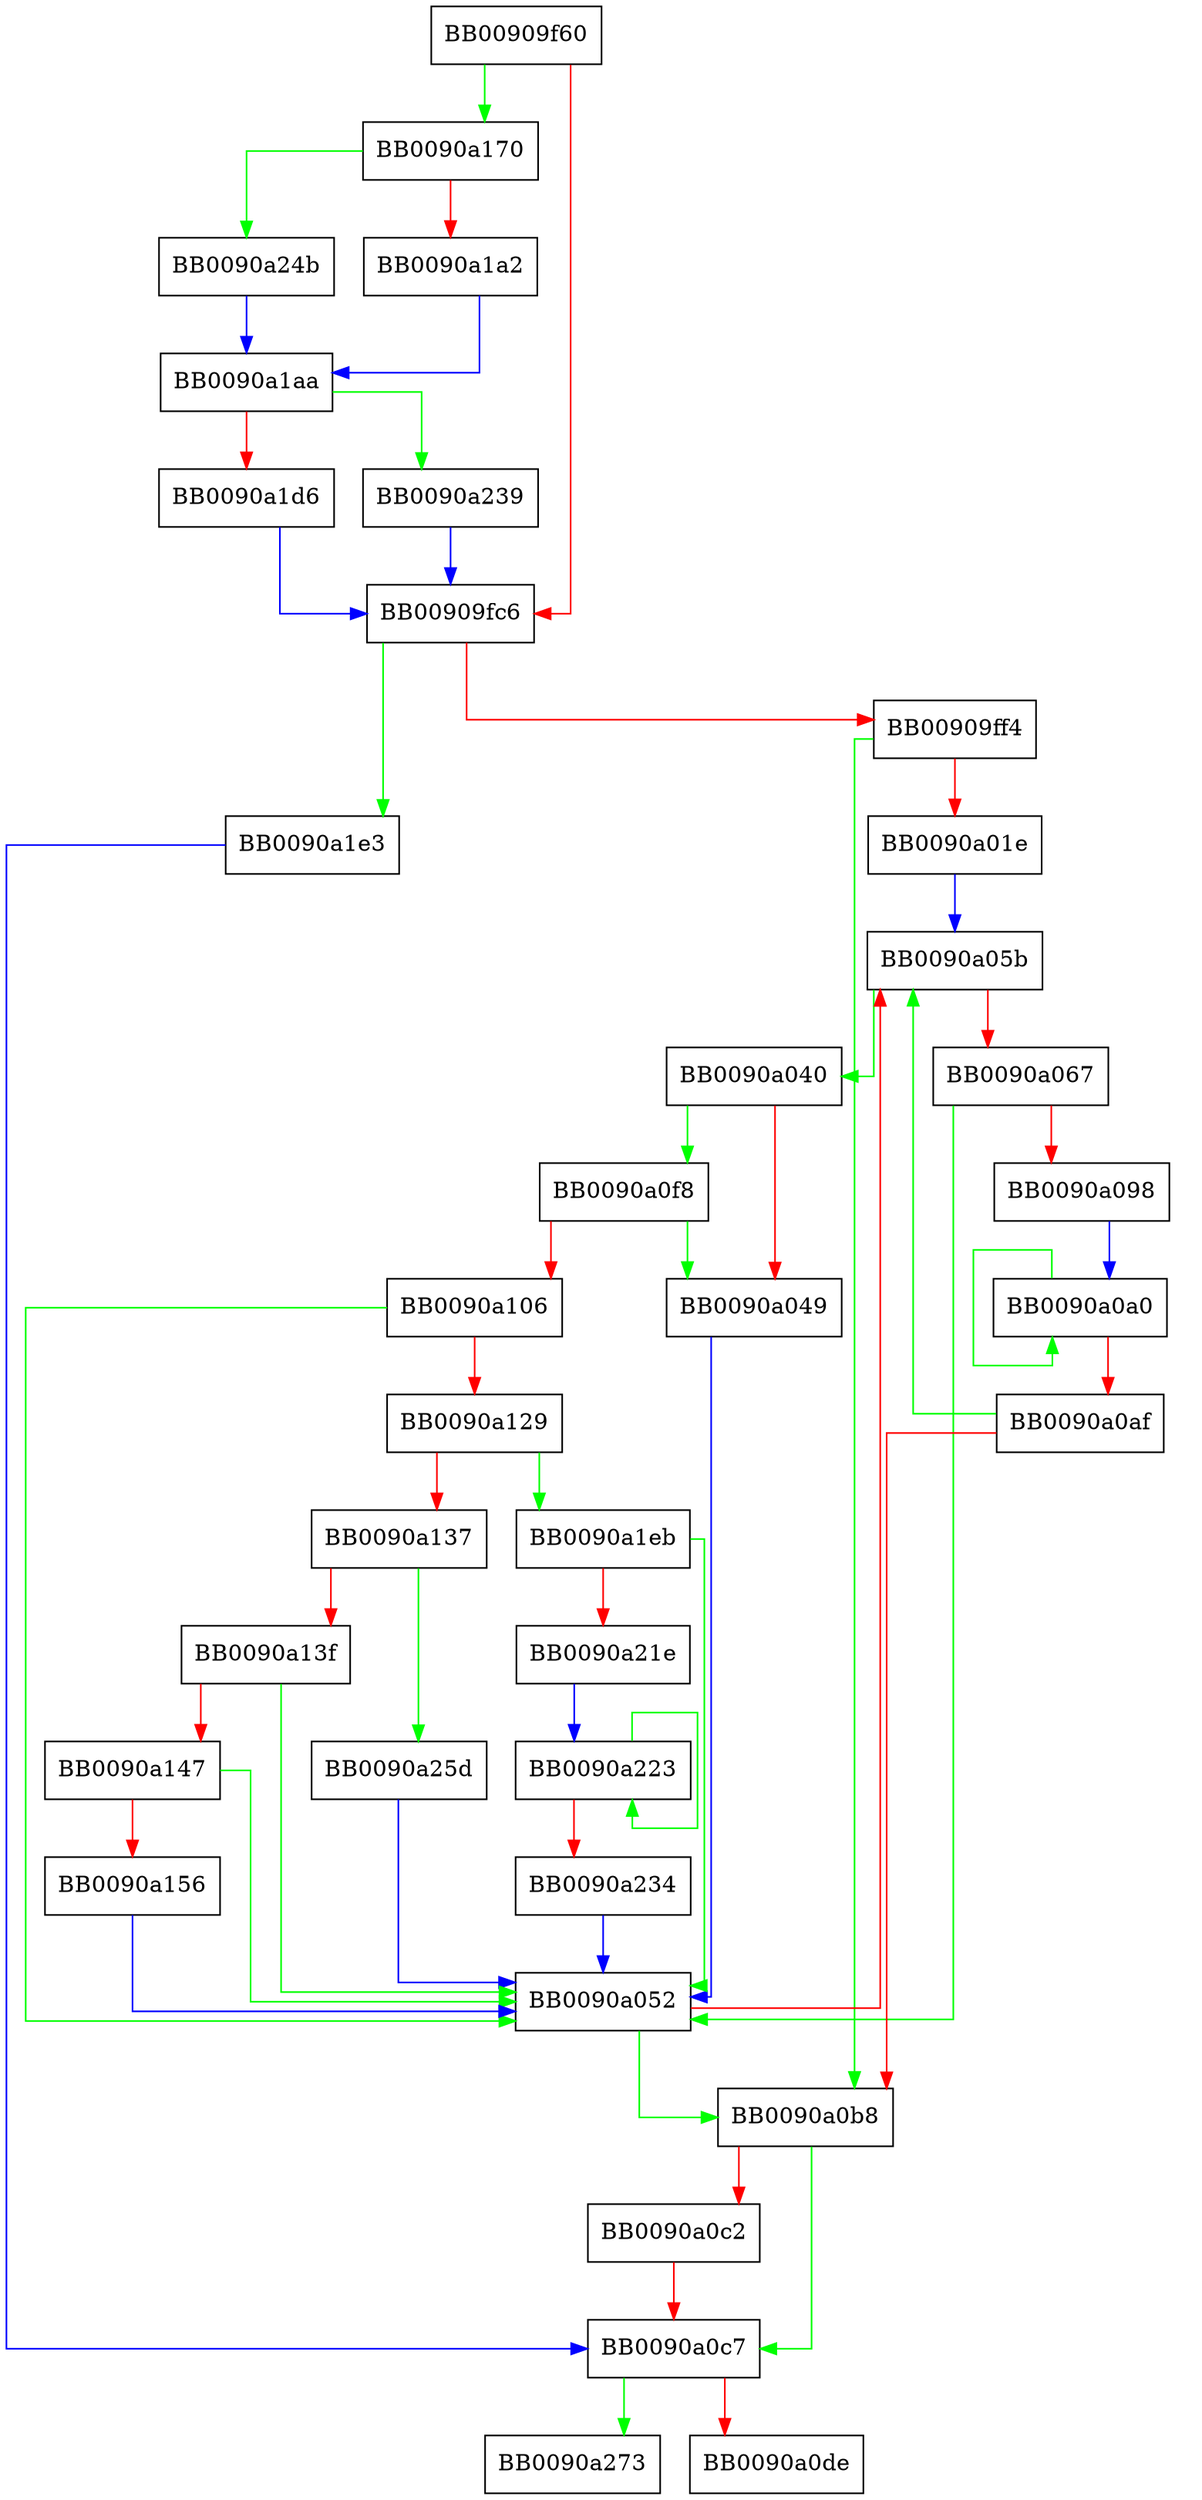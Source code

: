 digraph _i18n_number_rewrite {
  node [shape="box"];
  graph [splines=ortho];
  BB00909f60 -> BB0090a170 [color="green"];
  BB00909f60 -> BB00909fc6 [color="red"];
  BB00909fc6 -> BB0090a1e3 [color="green"];
  BB00909fc6 -> BB00909ff4 [color="red"];
  BB00909ff4 -> BB0090a0b8 [color="green"];
  BB00909ff4 -> BB0090a01e [color="red"];
  BB0090a01e -> BB0090a05b [color="blue"];
  BB0090a040 -> BB0090a0f8 [color="green"];
  BB0090a040 -> BB0090a049 [color="red"];
  BB0090a049 -> BB0090a052 [color="blue"];
  BB0090a052 -> BB0090a0b8 [color="green"];
  BB0090a052 -> BB0090a05b [color="red"];
  BB0090a05b -> BB0090a040 [color="green"];
  BB0090a05b -> BB0090a067 [color="red"];
  BB0090a067 -> BB0090a052 [color="green"];
  BB0090a067 -> BB0090a098 [color="red"];
  BB0090a098 -> BB0090a0a0 [color="blue"];
  BB0090a0a0 -> BB0090a0a0 [color="green"];
  BB0090a0a0 -> BB0090a0af [color="red"];
  BB0090a0af -> BB0090a05b [color="green"];
  BB0090a0af -> BB0090a0b8 [color="red"];
  BB0090a0b8 -> BB0090a0c7 [color="green"];
  BB0090a0b8 -> BB0090a0c2 [color="red"];
  BB0090a0c2 -> BB0090a0c7 [color="red"];
  BB0090a0c7 -> BB0090a273 [color="green"];
  BB0090a0c7 -> BB0090a0de [color="red"];
  BB0090a0f8 -> BB0090a049 [color="green"];
  BB0090a0f8 -> BB0090a106 [color="red"];
  BB0090a106 -> BB0090a052 [color="green"];
  BB0090a106 -> BB0090a129 [color="red"];
  BB0090a129 -> BB0090a1eb [color="green"];
  BB0090a129 -> BB0090a137 [color="red"];
  BB0090a137 -> BB0090a25d [color="green"];
  BB0090a137 -> BB0090a13f [color="red"];
  BB0090a13f -> BB0090a052 [color="green"];
  BB0090a13f -> BB0090a147 [color="red"];
  BB0090a147 -> BB0090a052 [color="green"];
  BB0090a147 -> BB0090a156 [color="red"];
  BB0090a156 -> BB0090a052 [color="blue"];
  BB0090a170 -> BB0090a24b [color="green"];
  BB0090a170 -> BB0090a1a2 [color="red"];
  BB0090a1a2 -> BB0090a1aa [color="blue"];
  BB0090a1aa -> BB0090a239 [color="green"];
  BB0090a1aa -> BB0090a1d6 [color="red"];
  BB0090a1d6 -> BB00909fc6 [color="blue"];
  BB0090a1e3 -> BB0090a0c7 [color="blue"];
  BB0090a1eb -> BB0090a052 [color="green"];
  BB0090a1eb -> BB0090a21e [color="red"];
  BB0090a21e -> BB0090a223 [color="blue"];
  BB0090a223 -> BB0090a223 [color="green"];
  BB0090a223 -> BB0090a234 [color="red"];
  BB0090a234 -> BB0090a052 [color="blue"];
  BB0090a239 -> BB00909fc6 [color="blue"];
  BB0090a24b -> BB0090a1aa [color="blue"];
  BB0090a25d -> BB0090a052 [color="blue"];
}